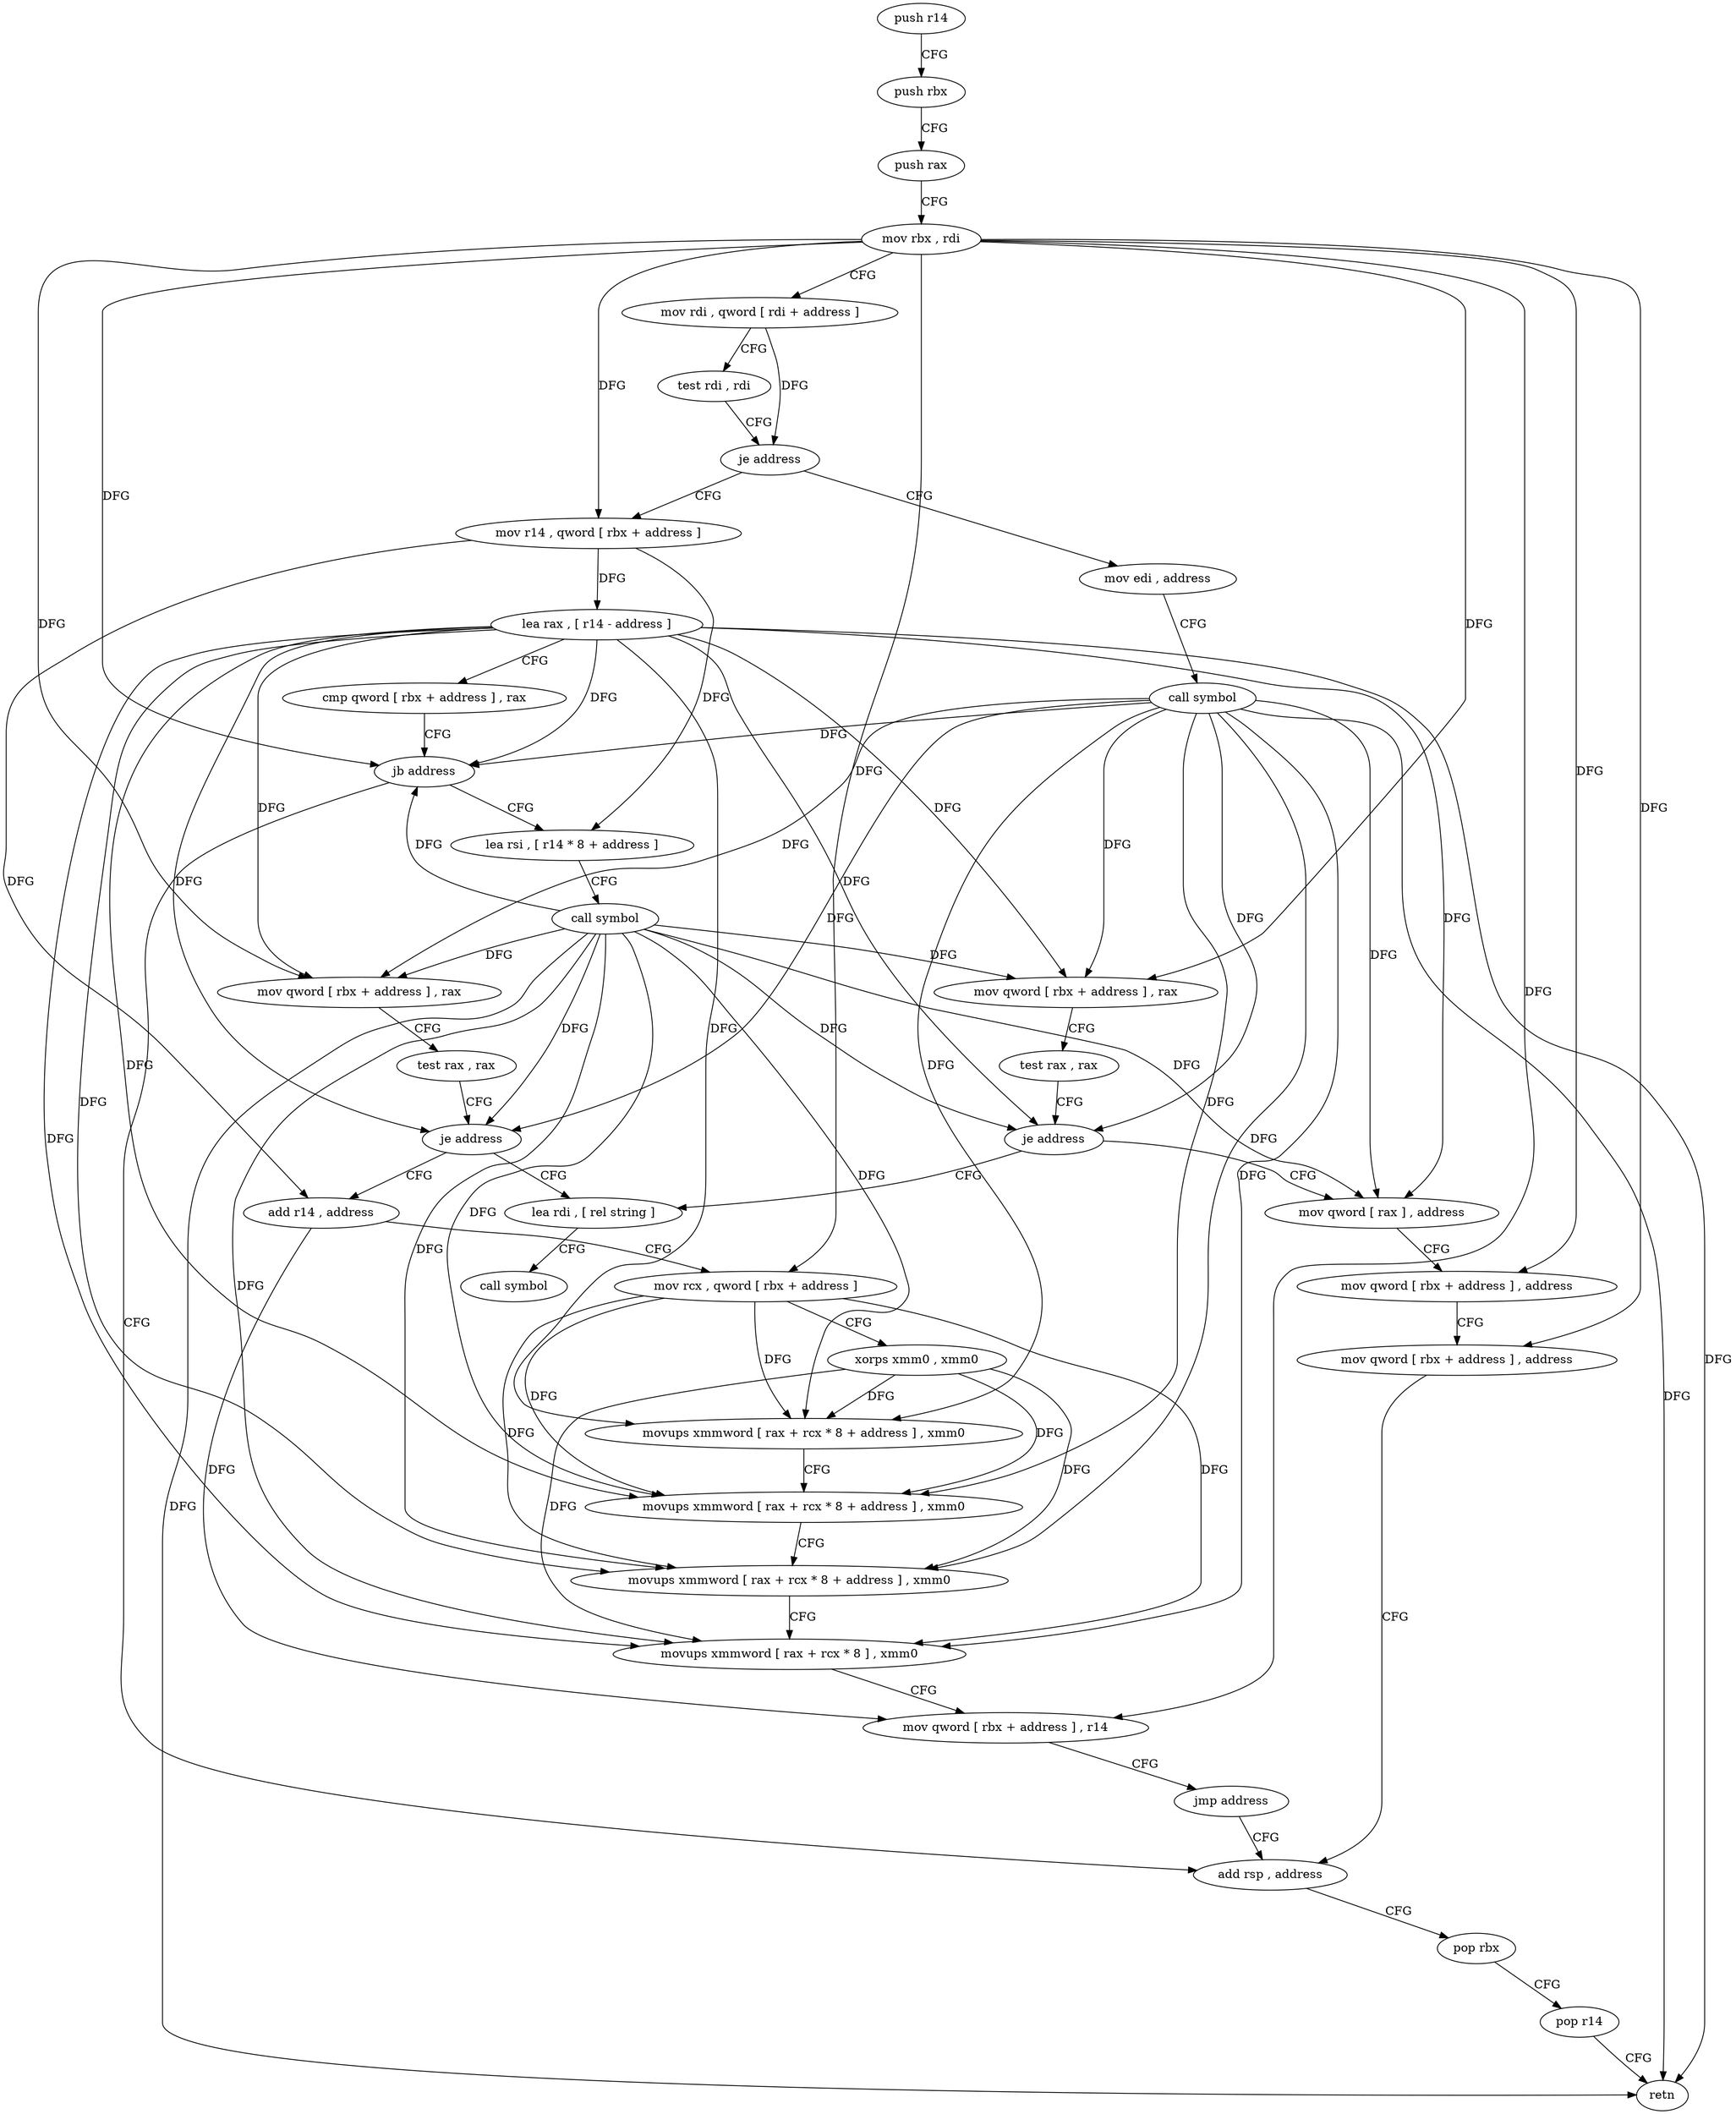 digraph "func" {
"121616" [label = "push r14" ]
"121618" [label = "push rbx" ]
"121619" [label = "push rax" ]
"121620" [label = "mov rbx , rdi" ]
"121623" [label = "mov rdi , qword [ rdi + address ]" ]
"121627" [label = "test rdi , rdi" ]
"121630" [label = "je address" ]
"121704" [label = "mov edi , address" ]
"121632" [label = "mov r14 , qword [ rbx + address ]" ]
"121709" [label = "call symbol" ]
"121714" [label = "mov qword [ rbx + address ] , rax" ]
"121718" [label = "test rax , rax" ]
"121721" [label = "je address" ]
"121754" [label = "lea rdi , [ rel string ]" ]
"121723" [label = "mov qword [ rax ] , address" ]
"121636" [label = "lea rax , [ r14 - address ]" ]
"121640" [label = "cmp qword [ rbx + address ] , rax" ]
"121644" [label = "jb address" ]
"121746" [label = "add rsp , address" ]
"121646" [label = "lea rsi , [ r14 * 8 + address ]" ]
"121761" [label = "call symbol" ]
"121730" [label = "mov qword [ rbx + address ] , address" ]
"121738" [label = "mov qword [ rbx + address ] , address" ]
"121750" [label = "pop rbx" ]
"121751" [label = "pop r14" ]
"121753" [label = "retn" ]
"121654" [label = "call symbol" ]
"121659" [label = "mov qword [ rbx + address ] , rax" ]
"121663" [label = "test rax , rax" ]
"121666" [label = "je address" ]
"121668" [label = "add r14 , address" ]
"121672" [label = "mov rcx , qword [ rbx + address ]" ]
"121676" [label = "xorps xmm0 , xmm0" ]
"121679" [label = "movups xmmword [ rax + rcx * 8 + address ] , xmm0" ]
"121684" [label = "movups xmmword [ rax + rcx * 8 + address ] , xmm0" ]
"121689" [label = "movups xmmword [ rax + rcx * 8 + address ] , xmm0" ]
"121694" [label = "movups xmmword [ rax + rcx * 8 ] , xmm0" ]
"121698" [label = "mov qword [ rbx + address ] , r14" ]
"121702" [label = "jmp address" ]
"121616" -> "121618" [ label = "CFG" ]
"121618" -> "121619" [ label = "CFG" ]
"121619" -> "121620" [ label = "CFG" ]
"121620" -> "121623" [ label = "CFG" ]
"121620" -> "121714" [ label = "DFG" ]
"121620" -> "121632" [ label = "DFG" ]
"121620" -> "121644" [ label = "DFG" ]
"121620" -> "121730" [ label = "DFG" ]
"121620" -> "121738" [ label = "DFG" ]
"121620" -> "121659" [ label = "DFG" ]
"121620" -> "121672" [ label = "DFG" ]
"121620" -> "121698" [ label = "DFG" ]
"121623" -> "121627" [ label = "CFG" ]
"121623" -> "121630" [ label = "DFG" ]
"121627" -> "121630" [ label = "CFG" ]
"121630" -> "121704" [ label = "CFG" ]
"121630" -> "121632" [ label = "CFG" ]
"121704" -> "121709" [ label = "CFG" ]
"121632" -> "121636" [ label = "DFG" ]
"121632" -> "121646" [ label = "DFG" ]
"121632" -> "121668" [ label = "DFG" ]
"121709" -> "121714" [ label = "DFG" ]
"121709" -> "121721" [ label = "DFG" ]
"121709" -> "121644" [ label = "DFG" ]
"121709" -> "121723" [ label = "DFG" ]
"121709" -> "121753" [ label = "DFG" ]
"121709" -> "121659" [ label = "DFG" ]
"121709" -> "121666" [ label = "DFG" ]
"121709" -> "121679" [ label = "DFG" ]
"121709" -> "121684" [ label = "DFG" ]
"121709" -> "121689" [ label = "DFG" ]
"121709" -> "121694" [ label = "DFG" ]
"121714" -> "121718" [ label = "CFG" ]
"121718" -> "121721" [ label = "CFG" ]
"121721" -> "121754" [ label = "CFG" ]
"121721" -> "121723" [ label = "CFG" ]
"121754" -> "121761" [ label = "CFG" ]
"121723" -> "121730" [ label = "CFG" ]
"121636" -> "121640" [ label = "CFG" ]
"121636" -> "121714" [ label = "DFG" ]
"121636" -> "121721" [ label = "DFG" ]
"121636" -> "121644" [ label = "DFG" ]
"121636" -> "121723" [ label = "DFG" ]
"121636" -> "121753" [ label = "DFG" ]
"121636" -> "121659" [ label = "DFG" ]
"121636" -> "121666" [ label = "DFG" ]
"121636" -> "121679" [ label = "DFG" ]
"121636" -> "121684" [ label = "DFG" ]
"121636" -> "121689" [ label = "DFG" ]
"121636" -> "121694" [ label = "DFG" ]
"121640" -> "121644" [ label = "CFG" ]
"121644" -> "121746" [ label = "CFG" ]
"121644" -> "121646" [ label = "CFG" ]
"121746" -> "121750" [ label = "CFG" ]
"121646" -> "121654" [ label = "CFG" ]
"121730" -> "121738" [ label = "CFG" ]
"121738" -> "121746" [ label = "CFG" ]
"121750" -> "121751" [ label = "CFG" ]
"121751" -> "121753" [ label = "CFG" ]
"121654" -> "121659" [ label = "DFG" ]
"121654" -> "121714" [ label = "DFG" ]
"121654" -> "121721" [ label = "DFG" ]
"121654" -> "121644" [ label = "DFG" ]
"121654" -> "121723" [ label = "DFG" ]
"121654" -> "121753" [ label = "DFG" ]
"121654" -> "121666" [ label = "DFG" ]
"121654" -> "121679" [ label = "DFG" ]
"121654" -> "121684" [ label = "DFG" ]
"121654" -> "121689" [ label = "DFG" ]
"121654" -> "121694" [ label = "DFG" ]
"121659" -> "121663" [ label = "CFG" ]
"121663" -> "121666" [ label = "CFG" ]
"121666" -> "121754" [ label = "CFG" ]
"121666" -> "121668" [ label = "CFG" ]
"121668" -> "121672" [ label = "CFG" ]
"121668" -> "121698" [ label = "DFG" ]
"121672" -> "121676" [ label = "CFG" ]
"121672" -> "121679" [ label = "DFG" ]
"121672" -> "121684" [ label = "DFG" ]
"121672" -> "121689" [ label = "DFG" ]
"121672" -> "121694" [ label = "DFG" ]
"121676" -> "121679" [ label = "DFG" ]
"121676" -> "121684" [ label = "DFG" ]
"121676" -> "121689" [ label = "DFG" ]
"121676" -> "121694" [ label = "DFG" ]
"121679" -> "121684" [ label = "CFG" ]
"121684" -> "121689" [ label = "CFG" ]
"121689" -> "121694" [ label = "CFG" ]
"121694" -> "121698" [ label = "CFG" ]
"121698" -> "121702" [ label = "CFG" ]
"121702" -> "121746" [ label = "CFG" ]
}
